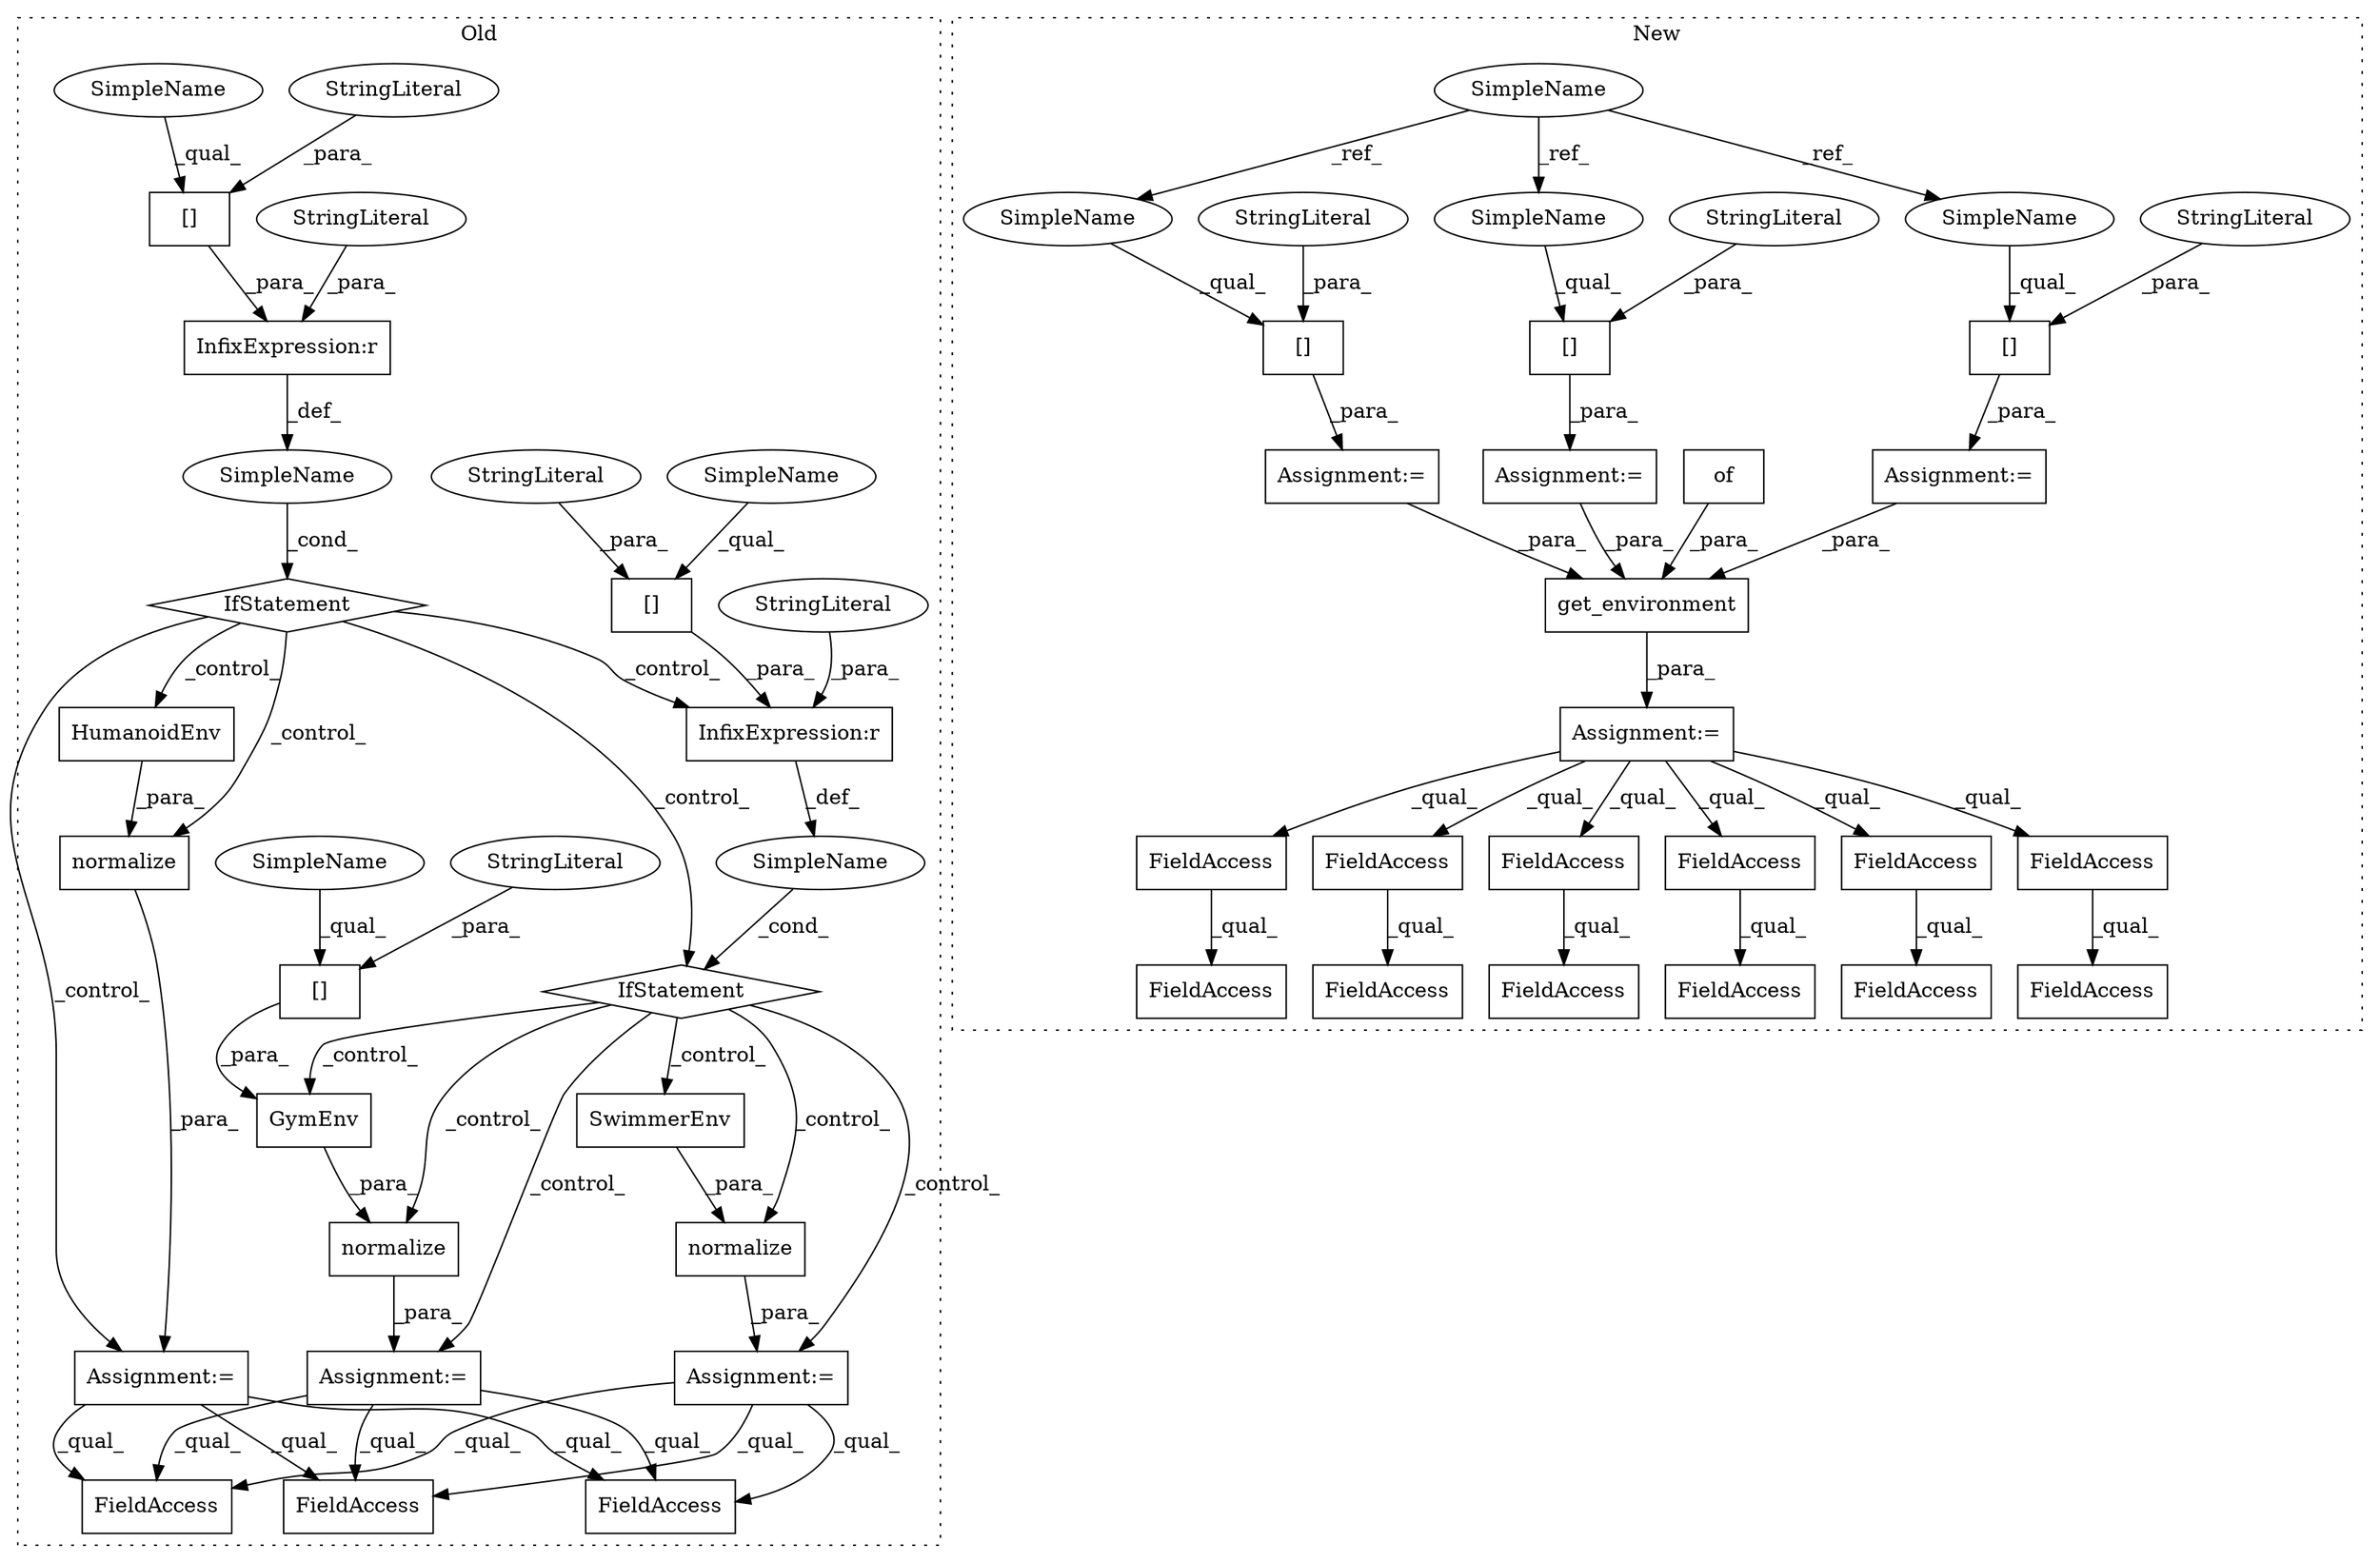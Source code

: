 digraph G {
subgraph cluster0 {
1 [label="[]" a="2" s="2800,2818" l="8,1" shape="box"];
3 [label="StringLiteral" a="45" s="2808" l="10" shape="ellipse"];
6 [label="[]" a="2" s="2583,2601" l="8,1" shape="box"];
7 [label="StringLiteral" a="45" s="2591" l="10" shape="ellipse"];
8 [label="[]" a="2" s="2682,2700" l="8,1" shape="box"];
9 [label="StringLiteral" a="45" s="2690" l="10" shape="ellipse"];
10 [label="InfixExpression:r" a="27" s="2602" l="4" shape="box"];
11 [label="StringLiteral" a="45" s="2606" l="16" shape="ellipse"];
12 [label="IfStatement" a="25" s="2579,2622" l="4,2" shape="diamond"];
13 [label="SimpleName" a="42" s="" l="" shape="ellipse"];
14 [label="SwimmerEnv" a="32" s="2744" l="12" shape="box"];
15 [label="SimpleName" a="42" s="" l="" shape="ellipse"];
16 [label="normalize" a="32" s="2734,2756" l="10,1" shape="box"];
17 [label="GymEnv" a="32" s="2793,2819" l="7,1" shape="box"];
22 [label="InfixExpression:r" a="27" s="2701" l="4" shape="box"];
23 [label="StringLiteral" a="45" s="2705" l="15" shape="ellipse"];
24 [label="HumanoidEnv" a="32" s="2646" l="13" shape="box"];
25 [label="FieldAccess" a="22" s="3187" l="8" shape="box"];
26 [label="normalize" a="32" s="2783,2820" l="10,1" shape="box"];
27 [label="IfStatement" a="25" s="2678,2720" l="4,2" shape="diamond"];
28 [label="normalize" a="32" s="2636,2659" l="10,1" shape="box"];
29 [label="Assignment:=" a="7" s="2782" l="1" shape="box"];
30 [label="Assignment:=" a="7" s="2635" l="1" shape="box"];
46 [label="Assignment:=" a="7" s="2733" l="1" shape="box"];
50 [label="FieldAccess" a="22" s="3232" l="8" shape="box"];
51 [label="FieldAccess" a="22" s="3279" l="8" shape="box"];
55 [label="SimpleName" a="42" s="2583" l="7" shape="ellipse"];
56 [label="SimpleName" a="42" s="2800" l="7" shape="ellipse"];
57 [label="SimpleName" a="42" s="2682" l="7" shape="ellipse"];
label = "Old";
style="dotted";
}
subgraph cluster1 {
2 [label="[]" a="2" s="2283,2299" l="8,1" shape="box"];
4 [label="StringLiteral" a="45" s="2291" l="8" shape="ellipse"];
5 [label="SimpleName" a="42" s="1758" l="7" shape="ellipse"];
18 [label="[]" a="2" s="2255,2269" l="8,1" shape="box"];
19 [label="StringLiteral" a="45" s="2263" l="6" shape="ellipse"];
20 [label="[]" a="2" s="2225,2243" l="8,1" shape="box"];
21 [label="StringLiteral" a="45" s="2233" l="10" shape="ellipse"];
31 [label="Assignment:=" a="7" s="2254" l="1" shape="box"];
32 [label="FieldAccess" a="22" s="2758" l="27" shape="box"];
33 [label="FieldAccess" a="22" s="2758" l="21" shape="box"];
34 [label="FieldAccess" a="22" s="2939" l="22" shape="box"];
35 [label="FieldAccess" a="22" s="2911" l="21" shape="box"];
36 [label="FieldAccess" a="22" s="2911" l="27" shape="box"];
37 [label="FieldAccess" a="22" s="2939" l="16" shape="box"];
38 [label="FieldAccess" a="22" s="2414" l="21" shape="box"];
39 [label="FieldAccess" a="22" s="2786" l="16" shape="box"];
40 [label="FieldAccess" a="22" s="2845" l="27" shape="box"];
41 [label="FieldAccess" a="22" s="2786" l="22" shape="box"];
42 [label="FieldAccess" a="22" s="2845" l="21" shape="box"];
43 [label="FieldAccess" a="22" s="2414" l="27" shape="box"];
44 [label="of" a="32" s="2351" l="4" shape="box"];
45 [label="Assignment:=" a="7" s="2282" l="1" shape="box"];
47 [label="Assignment:=" a="7" s="2224" l="1" shape="box"];
48 [label="Assignment:=" a="7" s="2309" l="1" shape="box"];
49 [label="get_environment" a="32" s="2310,2355" l="16,1" shape="box"];
52 [label="SimpleName" a="42" s="2255" l="7" shape="ellipse"];
53 [label="SimpleName" a="42" s="2283" l="7" shape="ellipse"];
54 [label="SimpleName" a="42" s="2225" l="7" shape="ellipse"];
label = "New";
style="dotted";
}
1 -> 17 [label="_para_"];
2 -> 45 [label="_para_"];
3 -> 1 [label="_para_"];
4 -> 2 [label="_para_"];
5 -> 52 [label="_ref_"];
5 -> 54 [label="_ref_"];
5 -> 53 [label="_ref_"];
6 -> 10 [label="_para_"];
7 -> 6 [label="_para_"];
8 -> 22 [label="_para_"];
9 -> 8 [label="_para_"];
10 -> 13 [label="_def_"];
11 -> 10 [label="_para_"];
12 -> 28 [label="_control_"];
12 -> 24 [label="_control_"];
12 -> 27 [label="_control_"];
12 -> 22 [label="_control_"];
12 -> 30 [label="_control_"];
13 -> 12 [label="_cond_"];
14 -> 16 [label="_para_"];
15 -> 27 [label="_cond_"];
16 -> 46 [label="_para_"];
17 -> 26 [label="_para_"];
18 -> 31 [label="_para_"];
19 -> 18 [label="_para_"];
20 -> 47 [label="_para_"];
21 -> 20 [label="_para_"];
22 -> 15 [label="_def_"];
23 -> 22 [label="_para_"];
24 -> 28 [label="_para_"];
26 -> 29 [label="_para_"];
27 -> 29 [label="_control_"];
27 -> 14 [label="_control_"];
27 -> 26 [label="_control_"];
27 -> 46 [label="_control_"];
27 -> 16 [label="_control_"];
27 -> 17 [label="_control_"];
28 -> 30 [label="_para_"];
29 -> 50 [label="_qual_"];
29 -> 51 [label="_qual_"];
29 -> 25 [label="_qual_"];
30 -> 51 [label="_qual_"];
30 -> 25 [label="_qual_"];
30 -> 50 [label="_qual_"];
31 -> 49 [label="_para_"];
33 -> 32 [label="_qual_"];
35 -> 36 [label="_qual_"];
37 -> 34 [label="_qual_"];
38 -> 43 [label="_qual_"];
39 -> 41 [label="_qual_"];
42 -> 40 [label="_qual_"];
44 -> 49 [label="_para_"];
45 -> 49 [label="_para_"];
46 -> 51 [label="_qual_"];
46 -> 50 [label="_qual_"];
46 -> 25 [label="_qual_"];
47 -> 49 [label="_para_"];
48 -> 33 [label="_qual_"];
48 -> 39 [label="_qual_"];
48 -> 37 [label="_qual_"];
48 -> 42 [label="_qual_"];
48 -> 35 [label="_qual_"];
48 -> 38 [label="_qual_"];
49 -> 48 [label="_para_"];
52 -> 18 [label="_qual_"];
53 -> 2 [label="_qual_"];
54 -> 20 [label="_qual_"];
55 -> 6 [label="_qual_"];
56 -> 1 [label="_qual_"];
57 -> 8 [label="_qual_"];
}